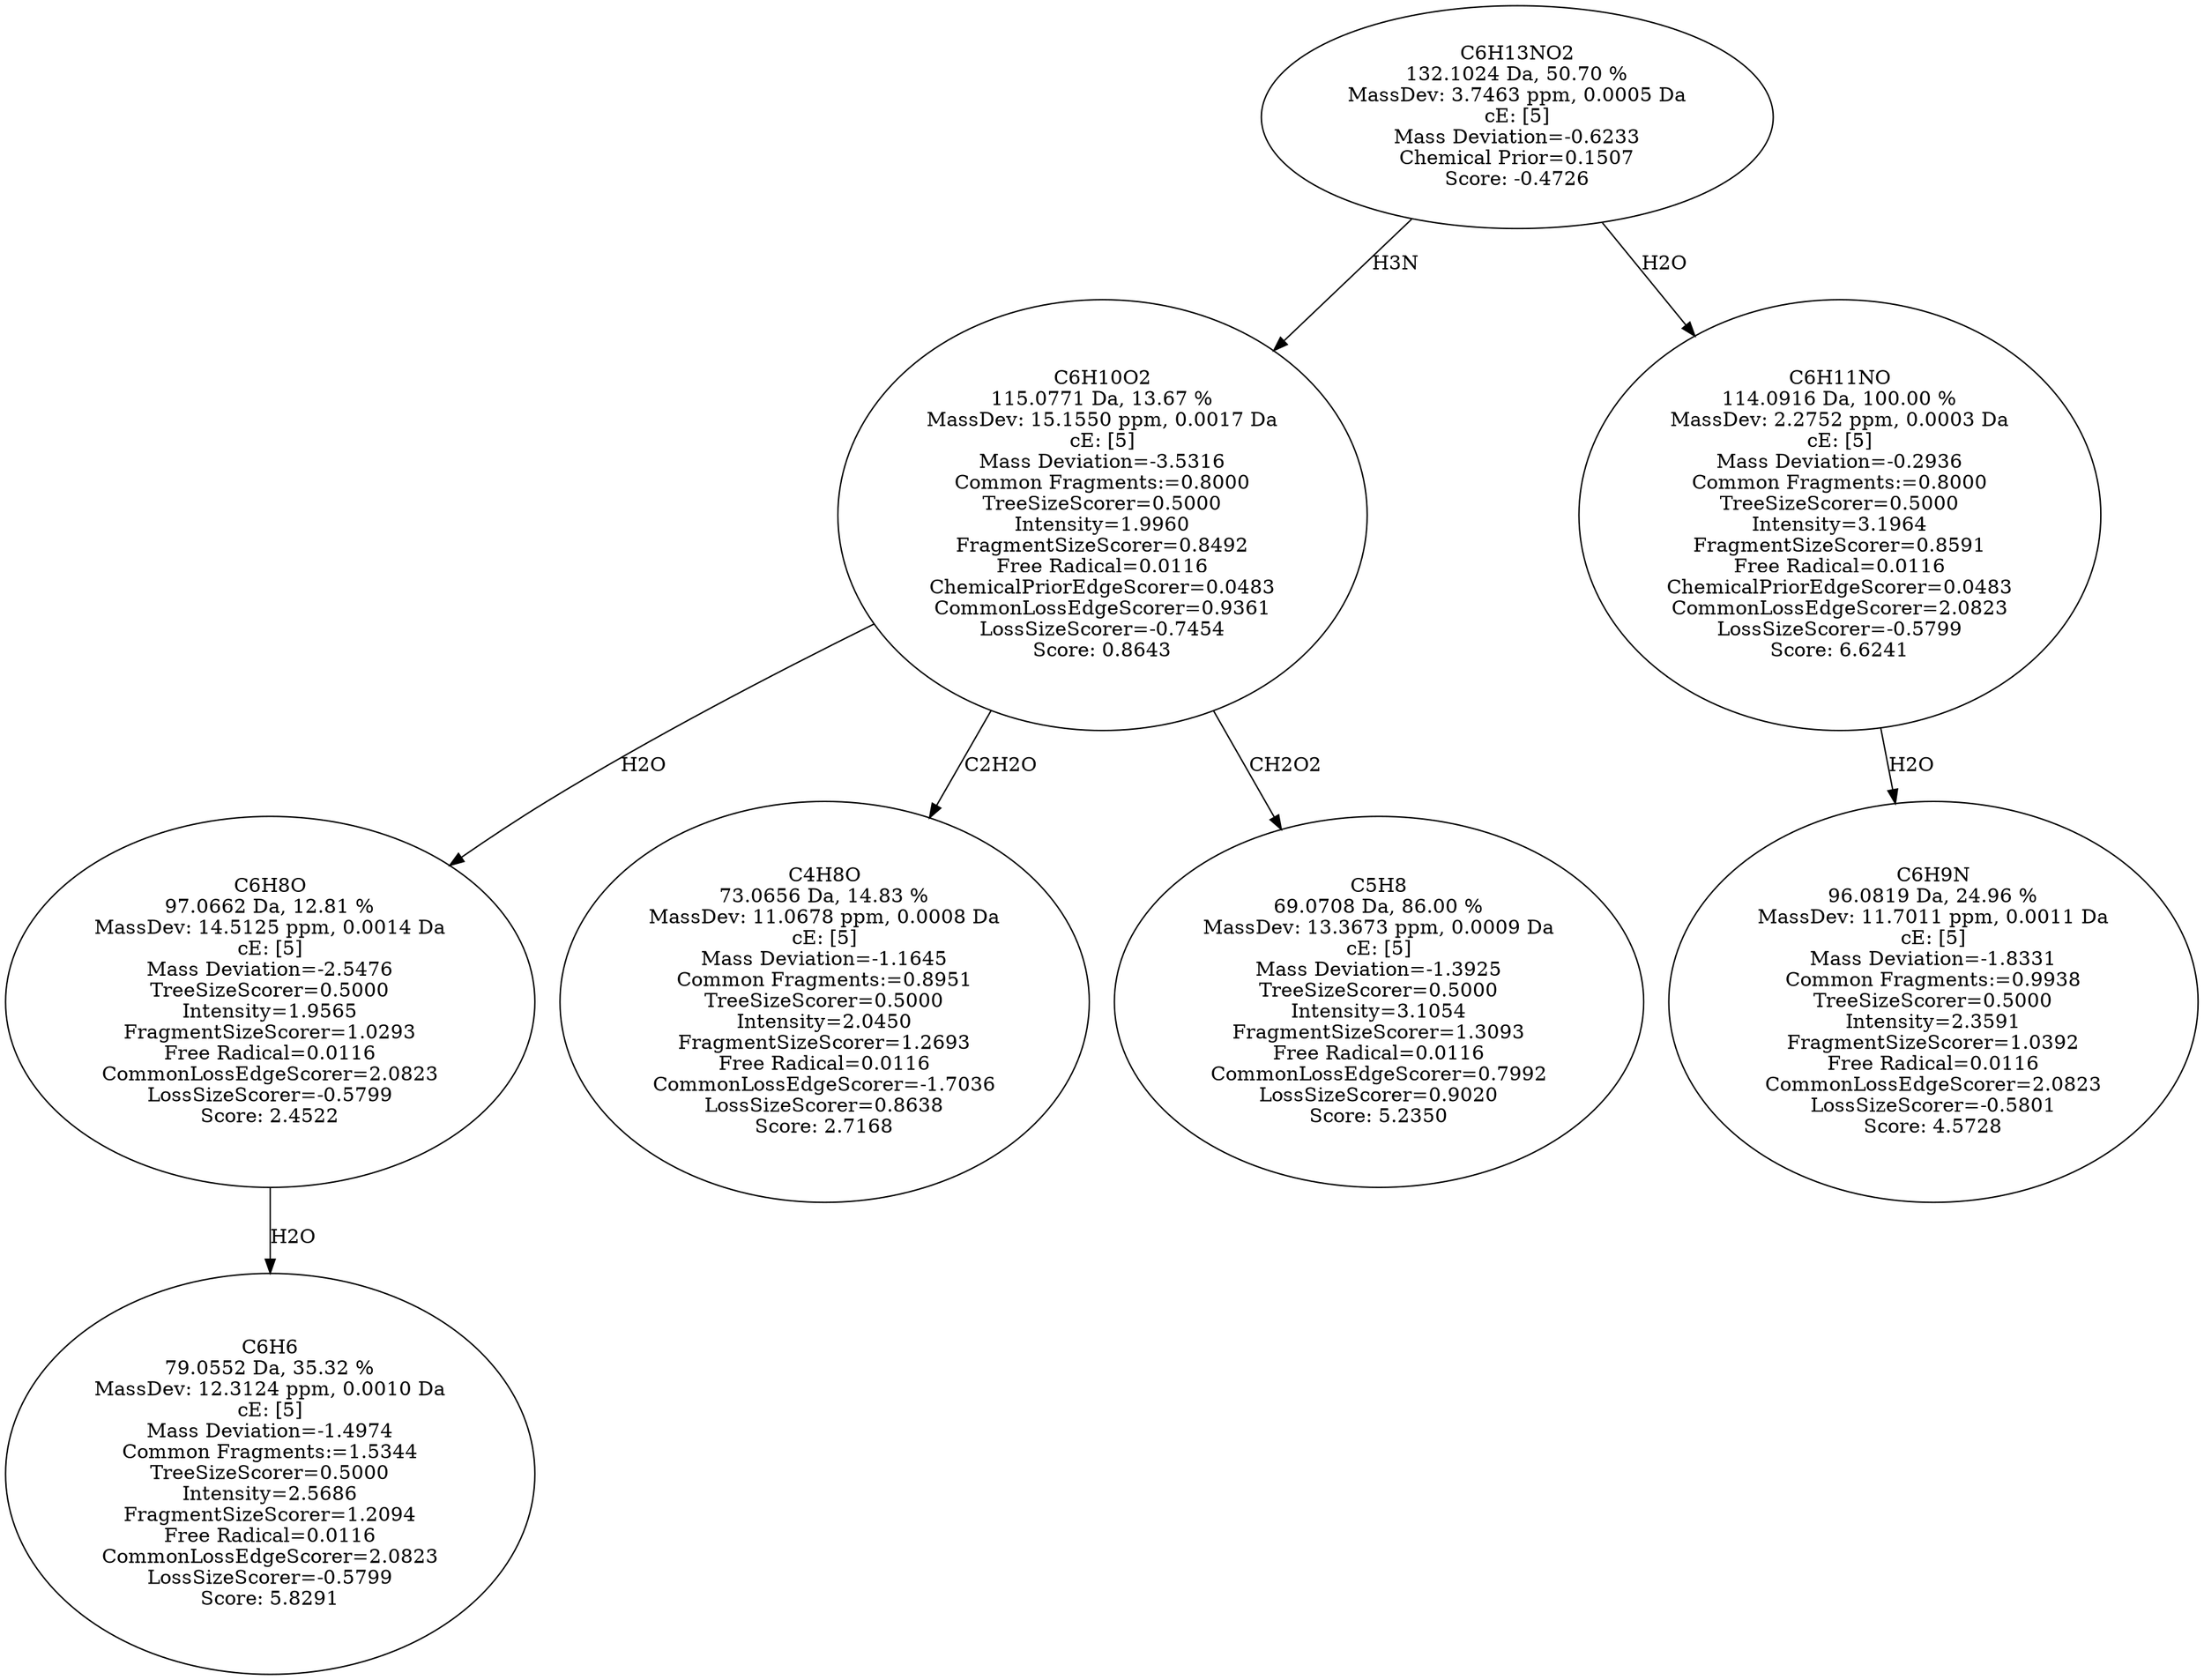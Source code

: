 strict digraph {
v1 [label="C6H6\n79.0552 Da, 35.32 %\nMassDev: 12.3124 ppm, 0.0010 Da\ncE: [5]\nMass Deviation=-1.4974\nCommon Fragments:=1.5344\nTreeSizeScorer=0.5000\nIntensity=2.5686\nFragmentSizeScorer=1.2094\nFree Radical=0.0116\nCommonLossEdgeScorer=2.0823\nLossSizeScorer=-0.5799\nScore: 5.8291"];
v2 [label="C6H8O\n97.0662 Da, 12.81 %\nMassDev: 14.5125 ppm, 0.0014 Da\ncE: [5]\nMass Deviation=-2.5476\nTreeSizeScorer=0.5000\nIntensity=1.9565\nFragmentSizeScorer=1.0293\nFree Radical=0.0116\nCommonLossEdgeScorer=2.0823\nLossSizeScorer=-0.5799\nScore: 2.4522"];
v3 [label="C4H8O\n73.0656 Da, 14.83 %\nMassDev: 11.0678 ppm, 0.0008 Da\ncE: [5]\nMass Deviation=-1.1645\nCommon Fragments:=0.8951\nTreeSizeScorer=0.5000\nIntensity=2.0450\nFragmentSizeScorer=1.2693\nFree Radical=0.0116\nCommonLossEdgeScorer=-1.7036\nLossSizeScorer=0.8638\nScore: 2.7168"];
v4 [label="C5H8\n69.0708 Da, 86.00 %\nMassDev: 13.3673 ppm, 0.0009 Da\ncE: [5]\nMass Deviation=-1.3925\nTreeSizeScorer=0.5000\nIntensity=3.1054\nFragmentSizeScorer=1.3093\nFree Radical=0.0116\nCommonLossEdgeScorer=0.7992\nLossSizeScorer=0.9020\nScore: 5.2350"];
v5 [label="C6H10O2\n115.0771 Da, 13.67 %\nMassDev: 15.1550 ppm, 0.0017 Da\ncE: [5]\nMass Deviation=-3.5316\nCommon Fragments:=0.8000\nTreeSizeScorer=0.5000\nIntensity=1.9960\nFragmentSizeScorer=0.8492\nFree Radical=0.0116\nChemicalPriorEdgeScorer=0.0483\nCommonLossEdgeScorer=0.9361\nLossSizeScorer=-0.7454\nScore: 0.8643"];
v6 [label="C6H9N\n96.0819 Da, 24.96 %\nMassDev: 11.7011 ppm, 0.0011 Da\ncE: [5]\nMass Deviation=-1.8331\nCommon Fragments:=0.9938\nTreeSizeScorer=0.5000\nIntensity=2.3591\nFragmentSizeScorer=1.0392\nFree Radical=0.0116\nCommonLossEdgeScorer=2.0823\nLossSizeScorer=-0.5801\nScore: 4.5728"];
v7 [label="C6H11NO\n114.0916 Da, 100.00 %\nMassDev: 2.2752 ppm, 0.0003 Da\ncE: [5]\nMass Deviation=-0.2936\nCommon Fragments:=0.8000\nTreeSizeScorer=0.5000\nIntensity=3.1964\nFragmentSizeScorer=0.8591\nFree Radical=0.0116\nChemicalPriorEdgeScorer=0.0483\nCommonLossEdgeScorer=2.0823\nLossSizeScorer=-0.5799\nScore: 6.6241"];
v8 [label="C6H13NO2\n132.1024 Da, 50.70 %\nMassDev: 3.7463 ppm, 0.0005 Da\ncE: [5]\nMass Deviation=-0.6233\nChemical Prior=0.1507\nScore: -0.4726"];
v2 -> v1 [label="H2O"];
v5 -> v2 [label="H2O"];
v5 -> v3 [label="C2H2O"];
v5 -> v4 [label="CH2O2"];
v8 -> v5 [label="H3N"];
v7 -> v6 [label="H2O"];
v8 -> v7 [label="H2O"];
}